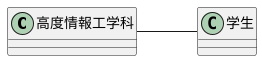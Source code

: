 @startuml
    left to right direction
    高度情報工学科 -- 学生
@enduml

@startuml
    left to right direction
    会社 --> 社員
@enduml

@startuml
    left to right direction
    会社 --> 社員:雇う >
@enduml

@startuml
    left to right direction
    会社 "1"--"*" 社員
@enduml

@startuml
    left to right direction
    会員リスト o-- 会員
    note right of 会員リスト
        会員クラスがなくて成り立つ
    end note
@enduml

@startuml
    left to right direction
    パソコン *-- ハードディスク
    note right of パソコン
    ハードディスクがないと成り立ちません。
    end note
@enduml

@startuml
    left to right direction
    注文 <-- 注文管理
    note top of 注文管理
    注文管理が注文のメソッドもしくは属性を呼び出している
    end note
@enduml

' 高度情報工学科 "1" -- "*" 学生
' 会社 ---> 社員: 雇う >
' 会員リスト o-- 会員
' パソコン -- ハードディスク
' 注文 <-- 注文管理
' note right of 会員リスト
' 部分クラスがなくて成り立ちます。
' end note
' note right of パソコン
' ハードディスクがないと成り立ちません。
' end note
' note right of 注文管理
' 注文管理が注文のメソッドもしくは属性を呼び出している
' end note
@enduml